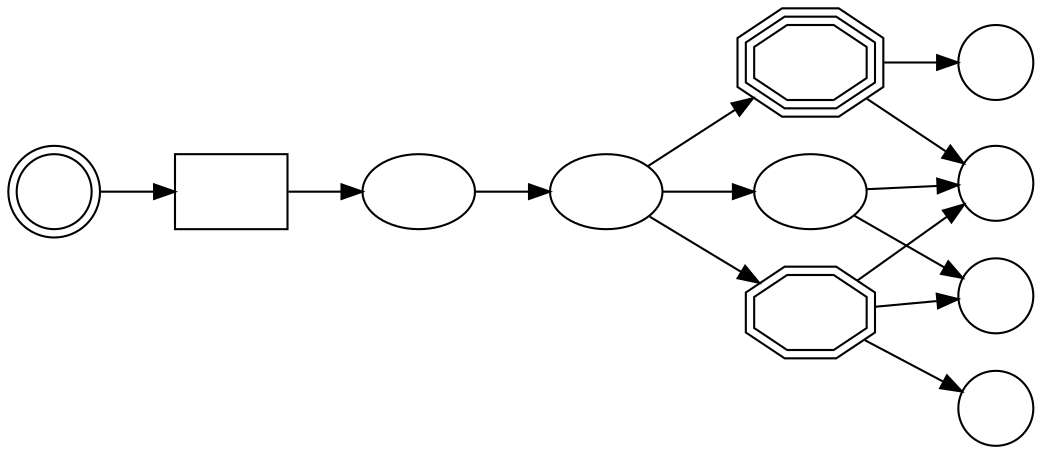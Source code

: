 digraph G {
rankdir=LR
a0 [shape=doublecircle, image="/home/bhemanth/Projects/Images/github.png", label=""];
a1 [shape=box, image="/home/bhemanth/Projects/Images/TravisCI.png", label=""];
a2 [image="/home/bhemanth/Projects/Images/ansiblesss.png", label=""];
a3 [shape=ellipse, image="/home/bhemanth/Projects/Images/aws-logos.png", label=""];
a4 [shape=tripleoctagon, image="/home/bhemanth/Projects/Images/amazon-ec2s.png", label=""];
a5 [shape=doubleoctagon, image="/home/bhemanth/Projects/Images/amazon-ec2s.png", label=""];
a6 [shape=ellipse, image="/home/bhemanth/Projects/Images/amazon-ec2s.png", label=""];
a7 [shape=circle, image="/home/bhemanth/Projects/Images/Puppet-logos.png", label=""]
a8 [shape=circle, image="/home/bhemanth/Projects/Images/jenkinss.png", label=""];
a9 [shape=circle, image="/home/bhemanth/Projects/Images/dockers.png", label=""];
a10 [shape=circle, image="/home/bhemanth/Projects/Images/selenium-logos.png", label=""];

a0 -> a1 -> a2 -> a3 -> a4;
a3 -> a5;
a3 -> a6;
a4 -> a8;
a4 -> a7;
a5 -> a7;
a5 -> a9;
a5 -> a10;
a6 -> a7;
a6 -> a9;
}
